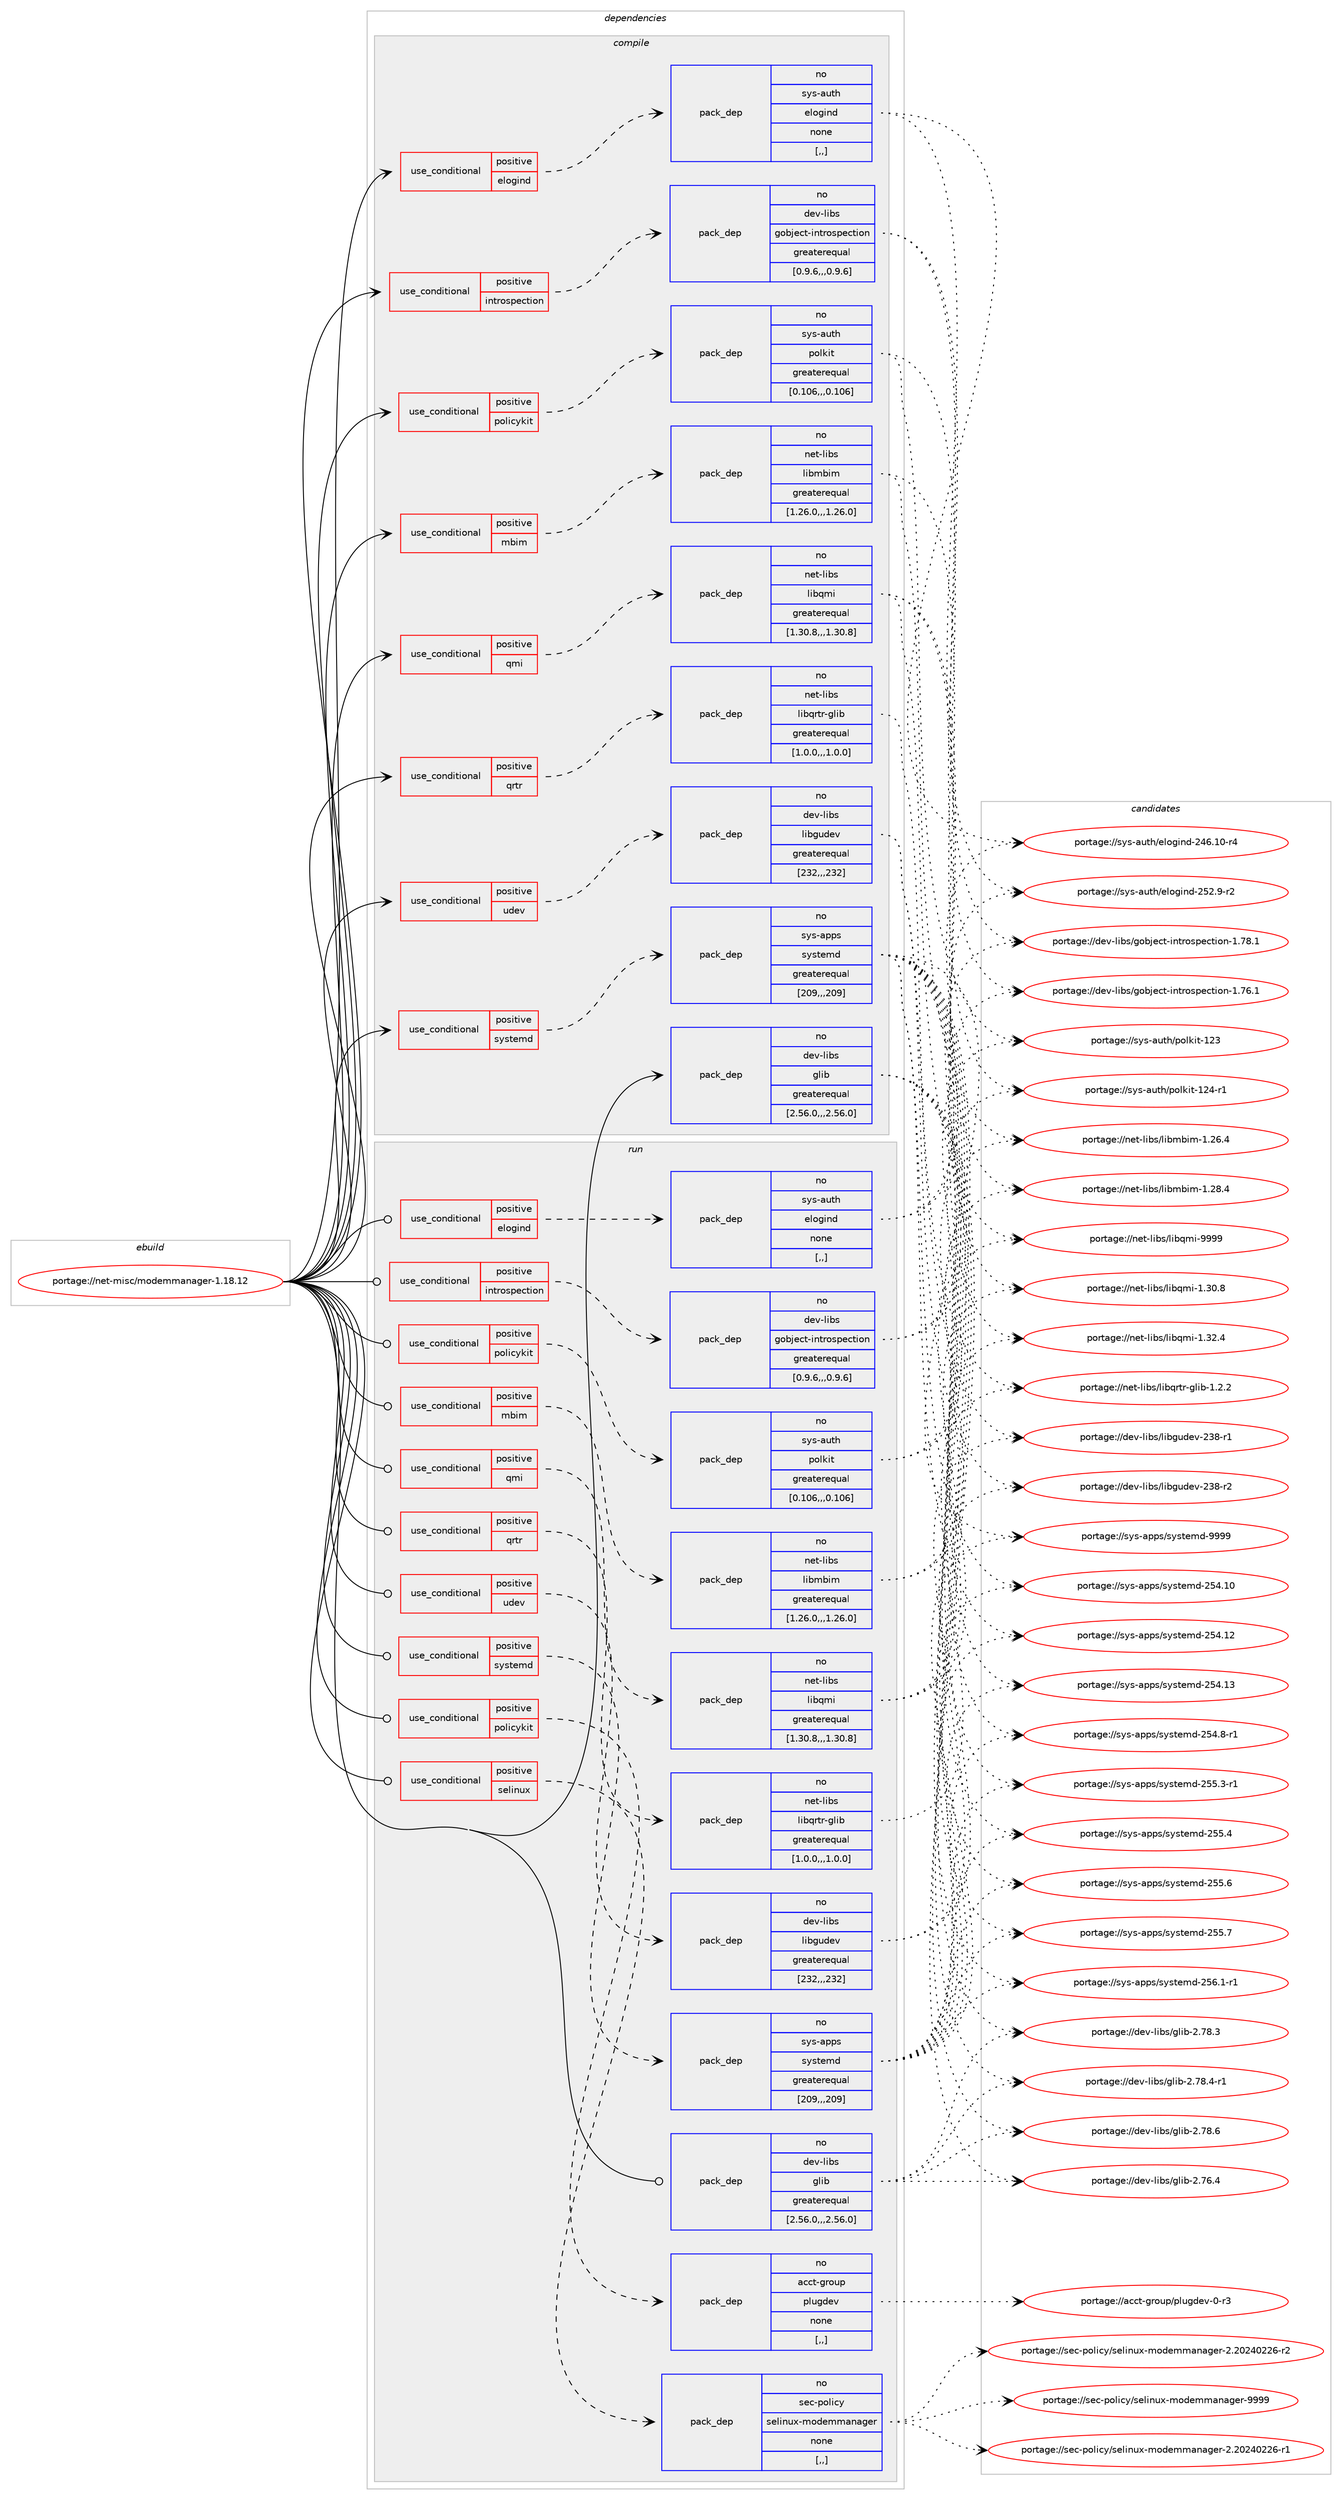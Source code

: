 digraph prolog {

# *************
# Graph options
# *************

newrank=true;
concentrate=true;
compound=true;
graph [rankdir=LR,fontname=Helvetica,fontsize=10,ranksep=1.5];#, ranksep=2.5, nodesep=0.2];
edge  [arrowhead=vee];
node  [fontname=Helvetica,fontsize=10];

# **********
# The ebuild
# **********

subgraph cluster_leftcol {
color=gray;
rank=same;
label=<<i>ebuild</i>>;
id [label="portage://net-misc/modemmanager-1.18.12", color=red, width=4, href="../net-misc/modemmanager-1.18.12.svg"];
}

# ****************
# The dependencies
# ****************

subgraph cluster_midcol {
color=gray;
label=<<i>dependencies</i>>;
subgraph cluster_compile {
fillcolor="#eeeeee";
style=filled;
label=<<i>compile</i>>;
subgraph cond95536 {
dependency363319 [label=<<TABLE BORDER="0" CELLBORDER="1" CELLSPACING="0" CELLPADDING="4"><TR><TD ROWSPAN="3" CELLPADDING="10">use_conditional</TD></TR><TR><TD>positive</TD></TR><TR><TD>elogind</TD></TR></TABLE>>, shape=none, color=red];
subgraph pack265166 {
dependency363320 [label=<<TABLE BORDER="0" CELLBORDER="1" CELLSPACING="0" CELLPADDING="4" WIDTH="220"><TR><TD ROWSPAN="6" CELLPADDING="30">pack_dep</TD></TR><TR><TD WIDTH="110">no</TD></TR><TR><TD>sys-auth</TD></TR><TR><TD>elogind</TD></TR><TR><TD>none</TD></TR><TR><TD>[,,]</TD></TR></TABLE>>, shape=none, color=blue];
}
dependency363319:e -> dependency363320:w [weight=20,style="dashed",arrowhead="vee"];
}
id:e -> dependency363319:w [weight=20,style="solid",arrowhead="vee"];
subgraph cond95537 {
dependency363321 [label=<<TABLE BORDER="0" CELLBORDER="1" CELLSPACING="0" CELLPADDING="4"><TR><TD ROWSPAN="3" CELLPADDING="10">use_conditional</TD></TR><TR><TD>positive</TD></TR><TR><TD>introspection</TD></TR></TABLE>>, shape=none, color=red];
subgraph pack265167 {
dependency363322 [label=<<TABLE BORDER="0" CELLBORDER="1" CELLSPACING="0" CELLPADDING="4" WIDTH="220"><TR><TD ROWSPAN="6" CELLPADDING="30">pack_dep</TD></TR><TR><TD WIDTH="110">no</TD></TR><TR><TD>dev-libs</TD></TR><TR><TD>gobject-introspection</TD></TR><TR><TD>greaterequal</TD></TR><TR><TD>[0.9.6,,,0.9.6]</TD></TR></TABLE>>, shape=none, color=blue];
}
dependency363321:e -> dependency363322:w [weight=20,style="dashed",arrowhead="vee"];
}
id:e -> dependency363321:w [weight=20,style="solid",arrowhead="vee"];
subgraph cond95538 {
dependency363323 [label=<<TABLE BORDER="0" CELLBORDER="1" CELLSPACING="0" CELLPADDING="4"><TR><TD ROWSPAN="3" CELLPADDING="10">use_conditional</TD></TR><TR><TD>positive</TD></TR><TR><TD>mbim</TD></TR></TABLE>>, shape=none, color=red];
subgraph pack265168 {
dependency363324 [label=<<TABLE BORDER="0" CELLBORDER="1" CELLSPACING="0" CELLPADDING="4" WIDTH="220"><TR><TD ROWSPAN="6" CELLPADDING="30">pack_dep</TD></TR><TR><TD WIDTH="110">no</TD></TR><TR><TD>net-libs</TD></TR><TR><TD>libmbim</TD></TR><TR><TD>greaterequal</TD></TR><TR><TD>[1.26.0,,,1.26.0]</TD></TR></TABLE>>, shape=none, color=blue];
}
dependency363323:e -> dependency363324:w [weight=20,style="dashed",arrowhead="vee"];
}
id:e -> dependency363323:w [weight=20,style="solid",arrowhead="vee"];
subgraph cond95539 {
dependency363325 [label=<<TABLE BORDER="0" CELLBORDER="1" CELLSPACING="0" CELLPADDING="4"><TR><TD ROWSPAN="3" CELLPADDING="10">use_conditional</TD></TR><TR><TD>positive</TD></TR><TR><TD>policykit</TD></TR></TABLE>>, shape=none, color=red];
subgraph pack265169 {
dependency363326 [label=<<TABLE BORDER="0" CELLBORDER="1" CELLSPACING="0" CELLPADDING="4" WIDTH="220"><TR><TD ROWSPAN="6" CELLPADDING="30">pack_dep</TD></TR><TR><TD WIDTH="110">no</TD></TR><TR><TD>sys-auth</TD></TR><TR><TD>polkit</TD></TR><TR><TD>greaterequal</TD></TR><TR><TD>[0.106,,,0.106]</TD></TR></TABLE>>, shape=none, color=blue];
}
dependency363325:e -> dependency363326:w [weight=20,style="dashed",arrowhead="vee"];
}
id:e -> dependency363325:w [weight=20,style="solid",arrowhead="vee"];
subgraph cond95540 {
dependency363327 [label=<<TABLE BORDER="0" CELLBORDER="1" CELLSPACING="0" CELLPADDING="4"><TR><TD ROWSPAN="3" CELLPADDING="10">use_conditional</TD></TR><TR><TD>positive</TD></TR><TR><TD>qmi</TD></TR></TABLE>>, shape=none, color=red];
subgraph pack265170 {
dependency363328 [label=<<TABLE BORDER="0" CELLBORDER="1" CELLSPACING="0" CELLPADDING="4" WIDTH="220"><TR><TD ROWSPAN="6" CELLPADDING="30">pack_dep</TD></TR><TR><TD WIDTH="110">no</TD></TR><TR><TD>net-libs</TD></TR><TR><TD>libqmi</TD></TR><TR><TD>greaterequal</TD></TR><TR><TD>[1.30.8,,,1.30.8]</TD></TR></TABLE>>, shape=none, color=blue];
}
dependency363327:e -> dependency363328:w [weight=20,style="dashed",arrowhead="vee"];
}
id:e -> dependency363327:w [weight=20,style="solid",arrowhead="vee"];
subgraph cond95541 {
dependency363329 [label=<<TABLE BORDER="0" CELLBORDER="1" CELLSPACING="0" CELLPADDING="4"><TR><TD ROWSPAN="3" CELLPADDING="10">use_conditional</TD></TR><TR><TD>positive</TD></TR><TR><TD>qrtr</TD></TR></TABLE>>, shape=none, color=red];
subgraph pack265171 {
dependency363330 [label=<<TABLE BORDER="0" CELLBORDER="1" CELLSPACING="0" CELLPADDING="4" WIDTH="220"><TR><TD ROWSPAN="6" CELLPADDING="30">pack_dep</TD></TR><TR><TD WIDTH="110">no</TD></TR><TR><TD>net-libs</TD></TR><TR><TD>libqrtr-glib</TD></TR><TR><TD>greaterequal</TD></TR><TR><TD>[1.0.0,,,1.0.0]</TD></TR></TABLE>>, shape=none, color=blue];
}
dependency363329:e -> dependency363330:w [weight=20,style="dashed",arrowhead="vee"];
}
id:e -> dependency363329:w [weight=20,style="solid",arrowhead="vee"];
subgraph cond95542 {
dependency363331 [label=<<TABLE BORDER="0" CELLBORDER="1" CELLSPACING="0" CELLPADDING="4"><TR><TD ROWSPAN="3" CELLPADDING="10">use_conditional</TD></TR><TR><TD>positive</TD></TR><TR><TD>systemd</TD></TR></TABLE>>, shape=none, color=red];
subgraph pack265172 {
dependency363332 [label=<<TABLE BORDER="0" CELLBORDER="1" CELLSPACING="0" CELLPADDING="4" WIDTH="220"><TR><TD ROWSPAN="6" CELLPADDING="30">pack_dep</TD></TR><TR><TD WIDTH="110">no</TD></TR><TR><TD>sys-apps</TD></TR><TR><TD>systemd</TD></TR><TR><TD>greaterequal</TD></TR><TR><TD>[209,,,209]</TD></TR></TABLE>>, shape=none, color=blue];
}
dependency363331:e -> dependency363332:w [weight=20,style="dashed",arrowhead="vee"];
}
id:e -> dependency363331:w [weight=20,style="solid",arrowhead="vee"];
subgraph cond95543 {
dependency363333 [label=<<TABLE BORDER="0" CELLBORDER="1" CELLSPACING="0" CELLPADDING="4"><TR><TD ROWSPAN="3" CELLPADDING="10">use_conditional</TD></TR><TR><TD>positive</TD></TR><TR><TD>udev</TD></TR></TABLE>>, shape=none, color=red];
subgraph pack265173 {
dependency363334 [label=<<TABLE BORDER="0" CELLBORDER="1" CELLSPACING="0" CELLPADDING="4" WIDTH="220"><TR><TD ROWSPAN="6" CELLPADDING="30">pack_dep</TD></TR><TR><TD WIDTH="110">no</TD></TR><TR><TD>dev-libs</TD></TR><TR><TD>libgudev</TD></TR><TR><TD>greaterequal</TD></TR><TR><TD>[232,,,232]</TD></TR></TABLE>>, shape=none, color=blue];
}
dependency363333:e -> dependency363334:w [weight=20,style="dashed",arrowhead="vee"];
}
id:e -> dependency363333:w [weight=20,style="solid",arrowhead="vee"];
subgraph pack265174 {
dependency363335 [label=<<TABLE BORDER="0" CELLBORDER="1" CELLSPACING="0" CELLPADDING="4" WIDTH="220"><TR><TD ROWSPAN="6" CELLPADDING="30">pack_dep</TD></TR><TR><TD WIDTH="110">no</TD></TR><TR><TD>dev-libs</TD></TR><TR><TD>glib</TD></TR><TR><TD>greaterequal</TD></TR><TR><TD>[2.56.0,,,2.56.0]</TD></TR></TABLE>>, shape=none, color=blue];
}
id:e -> dependency363335:w [weight=20,style="solid",arrowhead="vee"];
}
subgraph cluster_compileandrun {
fillcolor="#eeeeee";
style=filled;
label=<<i>compile and run</i>>;
}
subgraph cluster_run {
fillcolor="#eeeeee";
style=filled;
label=<<i>run</i>>;
subgraph cond95544 {
dependency363336 [label=<<TABLE BORDER="0" CELLBORDER="1" CELLSPACING="0" CELLPADDING="4"><TR><TD ROWSPAN="3" CELLPADDING="10">use_conditional</TD></TR><TR><TD>positive</TD></TR><TR><TD>elogind</TD></TR></TABLE>>, shape=none, color=red];
subgraph pack265175 {
dependency363337 [label=<<TABLE BORDER="0" CELLBORDER="1" CELLSPACING="0" CELLPADDING="4" WIDTH="220"><TR><TD ROWSPAN="6" CELLPADDING="30">pack_dep</TD></TR><TR><TD WIDTH="110">no</TD></TR><TR><TD>sys-auth</TD></TR><TR><TD>elogind</TD></TR><TR><TD>none</TD></TR><TR><TD>[,,]</TD></TR></TABLE>>, shape=none, color=blue];
}
dependency363336:e -> dependency363337:w [weight=20,style="dashed",arrowhead="vee"];
}
id:e -> dependency363336:w [weight=20,style="solid",arrowhead="odot"];
subgraph cond95545 {
dependency363338 [label=<<TABLE BORDER="0" CELLBORDER="1" CELLSPACING="0" CELLPADDING="4"><TR><TD ROWSPAN="3" CELLPADDING="10">use_conditional</TD></TR><TR><TD>positive</TD></TR><TR><TD>introspection</TD></TR></TABLE>>, shape=none, color=red];
subgraph pack265176 {
dependency363339 [label=<<TABLE BORDER="0" CELLBORDER="1" CELLSPACING="0" CELLPADDING="4" WIDTH="220"><TR><TD ROWSPAN="6" CELLPADDING="30">pack_dep</TD></TR><TR><TD WIDTH="110">no</TD></TR><TR><TD>dev-libs</TD></TR><TR><TD>gobject-introspection</TD></TR><TR><TD>greaterequal</TD></TR><TR><TD>[0.9.6,,,0.9.6]</TD></TR></TABLE>>, shape=none, color=blue];
}
dependency363338:e -> dependency363339:w [weight=20,style="dashed",arrowhead="vee"];
}
id:e -> dependency363338:w [weight=20,style="solid",arrowhead="odot"];
subgraph cond95546 {
dependency363340 [label=<<TABLE BORDER="0" CELLBORDER="1" CELLSPACING="0" CELLPADDING="4"><TR><TD ROWSPAN="3" CELLPADDING="10">use_conditional</TD></TR><TR><TD>positive</TD></TR><TR><TD>mbim</TD></TR></TABLE>>, shape=none, color=red];
subgraph pack265177 {
dependency363341 [label=<<TABLE BORDER="0" CELLBORDER="1" CELLSPACING="0" CELLPADDING="4" WIDTH="220"><TR><TD ROWSPAN="6" CELLPADDING="30">pack_dep</TD></TR><TR><TD WIDTH="110">no</TD></TR><TR><TD>net-libs</TD></TR><TR><TD>libmbim</TD></TR><TR><TD>greaterequal</TD></TR><TR><TD>[1.26.0,,,1.26.0]</TD></TR></TABLE>>, shape=none, color=blue];
}
dependency363340:e -> dependency363341:w [weight=20,style="dashed",arrowhead="vee"];
}
id:e -> dependency363340:w [weight=20,style="solid",arrowhead="odot"];
subgraph cond95547 {
dependency363342 [label=<<TABLE BORDER="0" CELLBORDER="1" CELLSPACING="0" CELLPADDING="4"><TR><TD ROWSPAN="3" CELLPADDING="10">use_conditional</TD></TR><TR><TD>positive</TD></TR><TR><TD>policykit</TD></TR></TABLE>>, shape=none, color=red];
subgraph pack265178 {
dependency363343 [label=<<TABLE BORDER="0" CELLBORDER="1" CELLSPACING="0" CELLPADDING="4" WIDTH="220"><TR><TD ROWSPAN="6" CELLPADDING="30">pack_dep</TD></TR><TR><TD WIDTH="110">no</TD></TR><TR><TD>acct-group</TD></TR><TR><TD>plugdev</TD></TR><TR><TD>none</TD></TR><TR><TD>[,,]</TD></TR></TABLE>>, shape=none, color=blue];
}
dependency363342:e -> dependency363343:w [weight=20,style="dashed",arrowhead="vee"];
}
id:e -> dependency363342:w [weight=20,style="solid",arrowhead="odot"];
subgraph cond95548 {
dependency363344 [label=<<TABLE BORDER="0" CELLBORDER="1" CELLSPACING="0" CELLPADDING="4"><TR><TD ROWSPAN="3" CELLPADDING="10">use_conditional</TD></TR><TR><TD>positive</TD></TR><TR><TD>policykit</TD></TR></TABLE>>, shape=none, color=red];
subgraph pack265179 {
dependency363345 [label=<<TABLE BORDER="0" CELLBORDER="1" CELLSPACING="0" CELLPADDING="4" WIDTH="220"><TR><TD ROWSPAN="6" CELLPADDING="30">pack_dep</TD></TR><TR><TD WIDTH="110">no</TD></TR><TR><TD>sys-auth</TD></TR><TR><TD>polkit</TD></TR><TR><TD>greaterequal</TD></TR><TR><TD>[0.106,,,0.106]</TD></TR></TABLE>>, shape=none, color=blue];
}
dependency363344:e -> dependency363345:w [weight=20,style="dashed",arrowhead="vee"];
}
id:e -> dependency363344:w [weight=20,style="solid",arrowhead="odot"];
subgraph cond95549 {
dependency363346 [label=<<TABLE BORDER="0" CELLBORDER="1" CELLSPACING="0" CELLPADDING="4"><TR><TD ROWSPAN="3" CELLPADDING="10">use_conditional</TD></TR><TR><TD>positive</TD></TR><TR><TD>qmi</TD></TR></TABLE>>, shape=none, color=red];
subgraph pack265180 {
dependency363347 [label=<<TABLE BORDER="0" CELLBORDER="1" CELLSPACING="0" CELLPADDING="4" WIDTH="220"><TR><TD ROWSPAN="6" CELLPADDING="30">pack_dep</TD></TR><TR><TD WIDTH="110">no</TD></TR><TR><TD>net-libs</TD></TR><TR><TD>libqmi</TD></TR><TR><TD>greaterequal</TD></TR><TR><TD>[1.30.8,,,1.30.8]</TD></TR></TABLE>>, shape=none, color=blue];
}
dependency363346:e -> dependency363347:w [weight=20,style="dashed",arrowhead="vee"];
}
id:e -> dependency363346:w [weight=20,style="solid",arrowhead="odot"];
subgraph cond95550 {
dependency363348 [label=<<TABLE BORDER="0" CELLBORDER="1" CELLSPACING="0" CELLPADDING="4"><TR><TD ROWSPAN="3" CELLPADDING="10">use_conditional</TD></TR><TR><TD>positive</TD></TR><TR><TD>qrtr</TD></TR></TABLE>>, shape=none, color=red];
subgraph pack265181 {
dependency363349 [label=<<TABLE BORDER="0" CELLBORDER="1" CELLSPACING="0" CELLPADDING="4" WIDTH="220"><TR><TD ROWSPAN="6" CELLPADDING="30">pack_dep</TD></TR><TR><TD WIDTH="110">no</TD></TR><TR><TD>net-libs</TD></TR><TR><TD>libqrtr-glib</TD></TR><TR><TD>greaterequal</TD></TR><TR><TD>[1.0.0,,,1.0.0]</TD></TR></TABLE>>, shape=none, color=blue];
}
dependency363348:e -> dependency363349:w [weight=20,style="dashed",arrowhead="vee"];
}
id:e -> dependency363348:w [weight=20,style="solid",arrowhead="odot"];
subgraph cond95551 {
dependency363350 [label=<<TABLE BORDER="0" CELLBORDER="1" CELLSPACING="0" CELLPADDING="4"><TR><TD ROWSPAN="3" CELLPADDING="10">use_conditional</TD></TR><TR><TD>positive</TD></TR><TR><TD>selinux</TD></TR></TABLE>>, shape=none, color=red];
subgraph pack265182 {
dependency363351 [label=<<TABLE BORDER="0" CELLBORDER="1" CELLSPACING="0" CELLPADDING="4" WIDTH="220"><TR><TD ROWSPAN="6" CELLPADDING="30">pack_dep</TD></TR><TR><TD WIDTH="110">no</TD></TR><TR><TD>sec-policy</TD></TR><TR><TD>selinux-modemmanager</TD></TR><TR><TD>none</TD></TR><TR><TD>[,,]</TD></TR></TABLE>>, shape=none, color=blue];
}
dependency363350:e -> dependency363351:w [weight=20,style="dashed",arrowhead="vee"];
}
id:e -> dependency363350:w [weight=20,style="solid",arrowhead="odot"];
subgraph cond95552 {
dependency363352 [label=<<TABLE BORDER="0" CELLBORDER="1" CELLSPACING="0" CELLPADDING="4"><TR><TD ROWSPAN="3" CELLPADDING="10">use_conditional</TD></TR><TR><TD>positive</TD></TR><TR><TD>systemd</TD></TR></TABLE>>, shape=none, color=red];
subgraph pack265183 {
dependency363353 [label=<<TABLE BORDER="0" CELLBORDER="1" CELLSPACING="0" CELLPADDING="4" WIDTH="220"><TR><TD ROWSPAN="6" CELLPADDING="30">pack_dep</TD></TR><TR><TD WIDTH="110">no</TD></TR><TR><TD>sys-apps</TD></TR><TR><TD>systemd</TD></TR><TR><TD>greaterequal</TD></TR><TR><TD>[209,,,209]</TD></TR></TABLE>>, shape=none, color=blue];
}
dependency363352:e -> dependency363353:w [weight=20,style="dashed",arrowhead="vee"];
}
id:e -> dependency363352:w [weight=20,style="solid",arrowhead="odot"];
subgraph cond95553 {
dependency363354 [label=<<TABLE BORDER="0" CELLBORDER="1" CELLSPACING="0" CELLPADDING="4"><TR><TD ROWSPAN="3" CELLPADDING="10">use_conditional</TD></TR><TR><TD>positive</TD></TR><TR><TD>udev</TD></TR></TABLE>>, shape=none, color=red];
subgraph pack265184 {
dependency363355 [label=<<TABLE BORDER="0" CELLBORDER="1" CELLSPACING="0" CELLPADDING="4" WIDTH="220"><TR><TD ROWSPAN="6" CELLPADDING="30">pack_dep</TD></TR><TR><TD WIDTH="110">no</TD></TR><TR><TD>dev-libs</TD></TR><TR><TD>libgudev</TD></TR><TR><TD>greaterequal</TD></TR><TR><TD>[232,,,232]</TD></TR></TABLE>>, shape=none, color=blue];
}
dependency363354:e -> dependency363355:w [weight=20,style="dashed",arrowhead="vee"];
}
id:e -> dependency363354:w [weight=20,style="solid",arrowhead="odot"];
subgraph pack265185 {
dependency363356 [label=<<TABLE BORDER="0" CELLBORDER="1" CELLSPACING="0" CELLPADDING="4" WIDTH="220"><TR><TD ROWSPAN="6" CELLPADDING="30">pack_dep</TD></TR><TR><TD WIDTH="110">no</TD></TR><TR><TD>dev-libs</TD></TR><TR><TD>glib</TD></TR><TR><TD>greaterequal</TD></TR><TR><TD>[2.56.0,,,2.56.0]</TD></TR></TABLE>>, shape=none, color=blue];
}
id:e -> dependency363356:w [weight=20,style="solid",arrowhead="odot"];
}
}

# **************
# The candidates
# **************

subgraph cluster_choices {
rank=same;
color=gray;
label=<<i>candidates</i>>;

subgraph choice265166 {
color=black;
nodesep=1;
choice115121115459711711610447101108111103105110100455052544649484511452 [label="portage://sys-auth/elogind-246.10-r4", color=red, width=4,href="../sys-auth/elogind-246.10-r4.svg"];
choice1151211154597117116104471011081111031051101004550535046574511450 [label="portage://sys-auth/elogind-252.9-r2", color=red, width=4,href="../sys-auth/elogind-252.9-r2.svg"];
dependency363320:e -> choice115121115459711711610447101108111103105110100455052544649484511452:w [style=dotted,weight="100"];
dependency363320:e -> choice1151211154597117116104471011081111031051101004550535046574511450:w [style=dotted,weight="100"];
}
subgraph choice265167 {
color=black;
nodesep=1;
choice1001011184510810598115471031119810610199116451051101161141111151121019911610511111045494655544649 [label="portage://dev-libs/gobject-introspection-1.76.1", color=red, width=4,href="../dev-libs/gobject-introspection-1.76.1.svg"];
choice1001011184510810598115471031119810610199116451051101161141111151121019911610511111045494655564649 [label="portage://dev-libs/gobject-introspection-1.78.1", color=red, width=4,href="../dev-libs/gobject-introspection-1.78.1.svg"];
dependency363322:e -> choice1001011184510810598115471031119810610199116451051101161141111151121019911610511111045494655544649:w [style=dotted,weight="100"];
dependency363322:e -> choice1001011184510810598115471031119810610199116451051101161141111151121019911610511111045494655564649:w [style=dotted,weight="100"];
}
subgraph choice265168 {
color=black;
nodesep=1;
choice110101116451081059811547108105981099810510945494650544652 [label="portage://net-libs/libmbim-1.26.4", color=red, width=4,href="../net-libs/libmbim-1.26.4.svg"];
choice110101116451081059811547108105981099810510945494650564652 [label="portage://net-libs/libmbim-1.28.4", color=red, width=4,href="../net-libs/libmbim-1.28.4.svg"];
dependency363324:e -> choice110101116451081059811547108105981099810510945494650544652:w [style=dotted,weight="100"];
dependency363324:e -> choice110101116451081059811547108105981099810510945494650564652:w [style=dotted,weight="100"];
}
subgraph choice265169 {
color=black;
nodesep=1;
choice11512111545971171161044711211110810710511645495051 [label="portage://sys-auth/polkit-123", color=red, width=4,href="../sys-auth/polkit-123.svg"];
choice115121115459711711610447112111108107105116454950524511449 [label="portage://sys-auth/polkit-124-r1", color=red, width=4,href="../sys-auth/polkit-124-r1.svg"];
dependency363326:e -> choice11512111545971171161044711211110810710511645495051:w [style=dotted,weight="100"];
dependency363326:e -> choice115121115459711711610447112111108107105116454950524511449:w [style=dotted,weight="100"];
}
subgraph choice265170 {
color=black;
nodesep=1;
choice1101011164510810598115471081059811310910545494651484656 [label="portage://net-libs/libqmi-1.30.8", color=red, width=4,href="../net-libs/libqmi-1.30.8.svg"];
choice1101011164510810598115471081059811310910545494651504652 [label="portage://net-libs/libqmi-1.32.4", color=red, width=4,href="../net-libs/libqmi-1.32.4.svg"];
choice110101116451081059811547108105981131091054557575757 [label="portage://net-libs/libqmi-9999", color=red, width=4,href="../net-libs/libqmi-9999.svg"];
dependency363328:e -> choice1101011164510810598115471081059811310910545494651484656:w [style=dotted,weight="100"];
dependency363328:e -> choice1101011164510810598115471081059811310910545494651504652:w [style=dotted,weight="100"];
dependency363328:e -> choice110101116451081059811547108105981131091054557575757:w [style=dotted,weight="100"];
}
subgraph choice265171 {
color=black;
nodesep=1;
choice110101116451081059811547108105981131141161144510310810598454946504650 [label="portage://net-libs/libqrtr-glib-1.2.2", color=red, width=4,href="../net-libs/libqrtr-glib-1.2.2.svg"];
dependency363330:e -> choice110101116451081059811547108105981131141161144510310810598454946504650:w [style=dotted,weight="100"];
}
subgraph choice265172 {
color=black;
nodesep=1;
choice11512111545971121121154711512111511610110910045505352464948 [label="portage://sys-apps/systemd-254.10", color=red, width=4,href="../sys-apps/systemd-254.10.svg"];
choice11512111545971121121154711512111511610110910045505352464950 [label="portage://sys-apps/systemd-254.12", color=red, width=4,href="../sys-apps/systemd-254.12.svg"];
choice11512111545971121121154711512111511610110910045505352464951 [label="portage://sys-apps/systemd-254.13", color=red, width=4,href="../sys-apps/systemd-254.13.svg"];
choice1151211154597112112115471151211151161011091004550535246564511449 [label="portage://sys-apps/systemd-254.8-r1", color=red, width=4,href="../sys-apps/systemd-254.8-r1.svg"];
choice1151211154597112112115471151211151161011091004550535346514511449 [label="portage://sys-apps/systemd-255.3-r1", color=red, width=4,href="../sys-apps/systemd-255.3-r1.svg"];
choice115121115459711211211547115121115116101109100455053534652 [label="portage://sys-apps/systemd-255.4", color=red, width=4,href="../sys-apps/systemd-255.4.svg"];
choice115121115459711211211547115121115116101109100455053534654 [label="portage://sys-apps/systemd-255.6", color=red, width=4,href="../sys-apps/systemd-255.6.svg"];
choice115121115459711211211547115121115116101109100455053534655 [label="portage://sys-apps/systemd-255.7", color=red, width=4,href="../sys-apps/systemd-255.7.svg"];
choice1151211154597112112115471151211151161011091004550535446494511449 [label="portage://sys-apps/systemd-256.1-r1", color=red, width=4,href="../sys-apps/systemd-256.1-r1.svg"];
choice1151211154597112112115471151211151161011091004557575757 [label="portage://sys-apps/systemd-9999", color=red, width=4,href="../sys-apps/systemd-9999.svg"];
dependency363332:e -> choice11512111545971121121154711512111511610110910045505352464948:w [style=dotted,weight="100"];
dependency363332:e -> choice11512111545971121121154711512111511610110910045505352464950:w [style=dotted,weight="100"];
dependency363332:e -> choice11512111545971121121154711512111511610110910045505352464951:w [style=dotted,weight="100"];
dependency363332:e -> choice1151211154597112112115471151211151161011091004550535246564511449:w [style=dotted,weight="100"];
dependency363332:e -> choice1151211154597112112115471151211151161011091004550535346514511449:w [style=dotted,weight="100"];
dependency363332:e -> choice115121115459711211211547115121115116101109100455053534652:w [style=dotted,weight="100"];
dependency363332:e -> choice115121115459711211211547115121115116101109100455053534654:w [style=dotted,weight="100"];
dependency363332:e -> choice115121115459711211211547115121115116101109100455053534655:w [style=dotted,weight="100"];
dependency363332:e -> choice1151211154597112112115471151211151161011091004550535446494511449:w [style=dotted,weight="100"];
dependency363332:e -> choice1151211154597112112115471151211151161011091004557575757:w [style=dotted,weight="100"];
}
subgraph choice265173 {
color=black;
nodesep=1;
choice10010111845108105981154710810598103117100101118455051564511449 [label="portage://dev-libs/libgudev-238-r1", color=red, width=4,href="../dev-libs/libgudev-238-r1.svg"];
choice10010111845108105981154710810598103117100101118455051564511450 [label="portage://dev-libs/libgudev-238-r2", color=red, width=4,href="../dev-libs/libgudev-238-r2.svg"];
dependency363334:e -> choice10010111845108105981154710810598103117100101118455051564511449:w [style=dotted,weight="100"];
dependency363334:e -> choice10010111845108105981154710810598103117100101118455051564511450:w [style=dotted,weight="100"];
}
subgraph choice265174 {
color=black;
nodesep=1;
choice1001011184510810598115471031081059845504655544652 [label="portage://dev-libs/glib-2.76.4", color=red, width=4,href="../dev-libs/glib-2.76.4.svg"];
choice1001011184510810598115471031081059845504655564651 [label="portage://dev-libs/glib-2.78.3", color=red, width=4,href="../dev-libs/glib-2.78.3.svg"];
choice10010111845108105981154710310810598455046555646524511449 [label="portage://dev-libs/glib-2.78.4-r1", color=red, width=4,href="../dev-libs/glib-2.78.4-r1.svg"];
choice1001011184510810598115471031081059845504655564654 [label="portage://dev-libs/glib-2.78.6", color=red, width=4,href="../dev-libs/glib-2.78.6.svg"];
dependency363335:e -> choice1001011184510810598115471031081059845504655544652:w [style=dotted,weight="100"];
dependency363335:e -> choice1001011184510810598115471031081059845504655564651:w [style=dotted,weight="100"];
dependency363335:e -> choice10010111845108105981154710310810598455046555646524511449:w [style=dotted,weight="100"];
dependency363335:e -> choice1001011184510810598115471031081059845504655564654:w [style=dotted,weight="100"];
}
subgraph choice265175 {
color=black;
nodesep=1;
choice115121115459711711610447101108111103105110100455052544649484511452 [label="portage://sys-auth/elogind-246.10-r4", color=red, width=4,href="../sys-auth/elogind-246.10-r4.svg"];
choice1151211154597117116104471011081111031051101004550535046574511450 [label="portage://sys-auth/elogind-252.9-r2", color=red, width=4,href="../sys-auth/elogind-252.9-r2.svg"];
dependency363337:e -> choice115121115459711711610447101108111103105110100455052544649484511452:w [style=dotted,weight="100"];
dependency363337:e -> choice1151211154597117116104471011081111031051101004550535046574511450:w [style=dotted,weight="100"];
}
subgraph choice265176 {
color=black;
nodesep=1;
choice1001011184510810598115471031119810610199116451051101161141111151121019911610511111045494655544649 [label="portage://dev-libs/gobject-introspection-1.76.1", color=red, width=4,href="../dev-libs/gobject-introspection-1.76.1.svg"];
choice1001011184510810598115471031119810610199116451051101161141111151121019911610511111045494655564649 [label="portage://dev-libs/gobject-introspection-1.78.1", color=red, width=4,href="../dev-libs/gobject-introspection-1.78.1.svg"];
dependency363339:e -> choice1001011184510810598115471031119810610199116451051101161141111151121019911610511111045494655544649:w [style=dotted,weight="100"];
dependency363339:e -> choice1001011184510810598115471031119810610199116451051101161141111151121019911610511111045494655564649:w [style=dotted,weight="100"];
}
subgraph choice265177 {
color=black;
nodesep=1;
choice110101116451081059811547108105981099810510945494650544652 [label="portage://net-libs/libmbim-1.26.4", color=red, width=4,href="../net-libs/libmbim-1.26.4.svg"];
choice110101116451081059811547108105981099810510945494650564652 [label="portage://net-libs/libmbim-1.28.4", color=red, width=4,href="../net-libs/libmbim-1.28.4.svg"];
dependency363341:e -> choice110101116451081059811547108105981099810510945494650544652:w [style=dotted,weight="100"];
dependency363341:e -> choice110101116451081059811547108105981099810510945494650564652:w [style=dotted,weight="100"];
}
subgraph choice265178 {
color=black;
nodesep=1;
choice979999116451031141111171124711210811710310010111845484511451 [label="portage://acct-group/plugdev-0-r3", color=red, width=4,href="../acct-group/plugdev-0-r3.svg"];
dependency363343:e -> choice979999116451031141111171124711210811710310010111845484511451:w [style=dotted,weight="100"];
}
subgraph choice265179 {
color=black;
nodesep=1;
choice11512111545971171161044711211110810710511645495051 [label="portage://sys-auth/polkit-123", color=red, width=4,href="../sys-auth/polkit-123.svg"];
choice115121115459711711610447112111108107105116454950524511449 [label="portage://sys-auth/polkit-124-r1", color=red, width=4,href="../sys-auth/polkit-124-r1.svg"];
dependency363345:e -> choice11512111545971171161044711211110810710511645495051:w [style=dotted,weight="100"];
dependency363345:e -> choice115121115459711711610447112111108107105116454950524511449:w [style=dotted,weight="100"];
}
subgraph choice265180 {
color=black;
nodesep=1;
choice1101011164510810598115471081059811310910545494651484656 [label="portage://net-libs/libqmi-1.30.8", color=red, width=4,href="../net-libs/libqmi-1.30.8.svg"];
choice1101011164510810598115471081059811310910545494651504652 [label="portage://net-libs/libqmi-1.32.4", color=red, width=4,href="../net-libs/libqmi-1.32.4.svg"];
choice110101116451081059811547108105981131091054557575757 [label="portage://net-libs/libqmi-9999", color=red, width=4,href="../net-libs/libqmi-9999.svg"];
dependency363347:e -> choice1101011164510810598115471081059811310910545494651484656:w [style=dotted,weight="100"];
dependency363347:e -> choice1101011164510810598115471081059811310910545494651504652:w [style=dotted,weight="100"];
dependency363347:e -> choice110101116451081059811547108105981131091054557575757:w [style=dotted,weight="100"];
}
subgraph choice265181 {
color=black;
nodesep=1;
choice110101116451081059811547108105981131141161144510310810598454946504650 [label="portage://net-libs/libqrtr-glib-1.2.2", color=red, width=4,href="../net-libs/libqrtr-glib-1.2.2.svg"];
dependency363349:e -> choice110101116451081059811547108105981131141161144510310810598454946504650:w [style=dotted,weight="100"];
}
subgraph choice265182 {
color=black;
nodesep=1;
choice1151019945112111108105991214711510110810511011712045109111100101109109971109710310111445504650485052485050544511449 [label="portage://sec-policy/selinux-modemmanager-2.20240226-r1", color=red, width=4,href="../sec-policy/selinux-modemmanager-2.20240226-r1.svg"];
choice1151019945112111108105991214711510110810511011712045109111100101109109971109710310111445504650485052485050544511450 [label="portage://sec-policy/selinux-modemmanager-2.20240226-r2", color=red, width=4,href="../sec-policy/selinux-modemmanager-2.20240226-r2.svg"];
choice115101994511211110810599121471151011081051101171204510911110010110910997110971031011144557575757 [label="portage://sec-policy/selinux-modemmanager-9999", color=red, width=4,href="../sec-policy/selinux-modemmanager-9999.svg"];
dependency363351:e -> choice1151019945112111108105991214711510110810511011712045109111100101109109971109710310111445504650485052485050544511449:w [style=dotted,weight="100"];
dependency363351:e -> choice1151019945112111108105991214711510110810511011712045109111100101109109971109710310111445504650485052485050544511450:w [style=dotted,weight="100"];
dependency363351:e -> choice115101994511211110810599121471151011081051101171204510911110010110910997110971031011144557575757:w [style=dotted,weight="100"];
}
subgraph choice265183 {
color=black;
nodesep=1;
choice11512111545971121121154711512111511610110910045505352464948 [label="portage://sys-apps/systemd-254.10", color=red, width=4,href="../sys-apps/systemd-254.10.svg"];
choice11512111545971121121154711512111511610110910045505352464950 [label="portage://sys-apps/systemd-254.12", color=red, width=4,href="../sys-apps/systemd-254.12.svg"];
choice11512111545971121121154711512111511610110910045505352464951 [label="portage://sys-apps/systemd-254.13", color=red, width=4,href="../sys-apps/systemd-254.13.svg"];
choice1151211154597112112115471151211151161011091004550535246564511449 [label="portage://sys-apps/systemd-254.8-r1", color=red, width=4,href="../sys-apps/systemd-254.8-r1.svg"];
choice1151211154597112112115471151211151161011091004550535346514511449 [label="portage://sys-apps/systemd-255.3-r1", color=red, width=4,href="../sys-apps/systemd-255.3-r1.svg"];
choice115121115459711211211547115121115116101109100455053534652 [label="portage://sys-apps/systemd-255.4", color=red, width=4,href="../sys-apps/systemd-255.4.svg"];
choice115121115459711211211547115121115116101109100455053534654 [label="portage://sys-apps/systemd-255.6", color=red, width=4,href="../sys-apps/systemd-255.6.svg"];
choice115121115459711211211547115121115116101109100455053534655 [label="portage://sys-apps/systemd-255.7", color=red, width=4,href="../sys-apps/systemd-255.7.svg"];
choice1151211154597112112115471151211151161011091004550535446494511449 [label="portage://sys-apps/systemd-256.1-r1", color=red, width=4,href="../sys-apps/systemd-256.1-r1.svg"];
choice1151211154597112112115471151211151161011091004557575757 [label="portage://sys-apps/systemd-9999", color=red, width=4,href="../sys-apps/systemd-9999.svg"];
dependency363353:e -> choice11512111545971121121154711512111511610110910045505352464948:w [style=dotted,weight="100"];
dependency363353:e -> choice11512111545971121121154711512111511610110910045505352464950:w [style=dotted,weight="100"];
dependency363353:e -> choice11512111545971121121154711512111511610110910045505352464951:w [style=dotted,weight="100"];
dependency363353:e -> choice1151211154597112112115471151211151161011091004550535246564511449:w [style=dotted,weight="100"];
dependency363353:e -> choice1151211154597112112115471151211151161011091004550535346514511449:w [style=dotted,weight="100"];
dependency363353:e -> choice115121115459711211211547115121115116101109100455053534652:w [style=dotted,weight="100"];
dependency363353:e -> choice115121115459711211211547115121115116101109100455053534654:w [style=dotted,weight="100"];
dependency363353:e -> choice115121115459711211211547115121115116101109100455053534655:w [style=dotted,weight="100"];
dependency363353:e -> choice1151211154597112112115471151211151161011091004550535446494511449:w [style=dotted,weight="100"];
dependency363353:e -> choice1151211154597112112115471151211151161011091004557575757:w [style=dotted,weight="100"];
}
subgraph choice265184 {
color=black;
nodesep=1;
choice10010111845108105981154710810598103117100101118455051564511449 [label="portage://dev-libs/libgudev-238-r1", color=red, width=4,href="../dev-libs/libgudev-238-r1.svg"];
choice10010111845108105981154710810598103117100101118455051564511450 [label="portage://dev-libs/libgudev-238-r2", color=red, width=4,href="../dev-libs/libgudev-238-r2.svg"];
dependency363355:e -> choice10010111845108105981154710810598103117100101118455051564511449:w [style=dotted,weight="100"];
dependency363355:e -> choice10010111845108105981154710810598103117100101118455051564511450:w [style=dotted,weight="100"];
}
subgraph choice265185 {
color=black;
nodesep=1;
choice1001011184510810598115471031081059845504655544652 [label="portage://dev-libs/glib-2.76.4", color=red, width=4,href="../dev-libs/glib-2.76.4.svg"];
choice1001011184510810598115471031081059845504655564651 [label="portage://dev-libs/glib-2.78.3", color=red, width=4,href="../dev-libs/glib-2.78.3.svg"];
choice10010111845108105981154710310810598455046555646524511449 [label="portage://dev-libs/glib-2.78.4-r1", color=red, width=4,href="../dev-libs/glib-2.78.4-r1.svg"];
choice1001011184510810598115471031081059845504655564654 [label="portage://dev-libs/glib-2.78.6", color=red, width=4,href="../dev-libs/glib-2.78.6.svg"];
dependency363356:e -> choice1001011184510810598115471031081059845504655544652:w [style=dotted,weight="100"];
dependency363356:e -> choice1001011184510810598115471031081059845504655564651:w [style=dotted,weight="100"];
dependency363356:e -> choice10010111845108105981154710310810598455046555646524511449:w [style=dotted,weight="100"];
dependency363356:e -> choice1001011184510810598115471031081059845504655564654:w [style=dotted,weight="100"];
}
}

}
